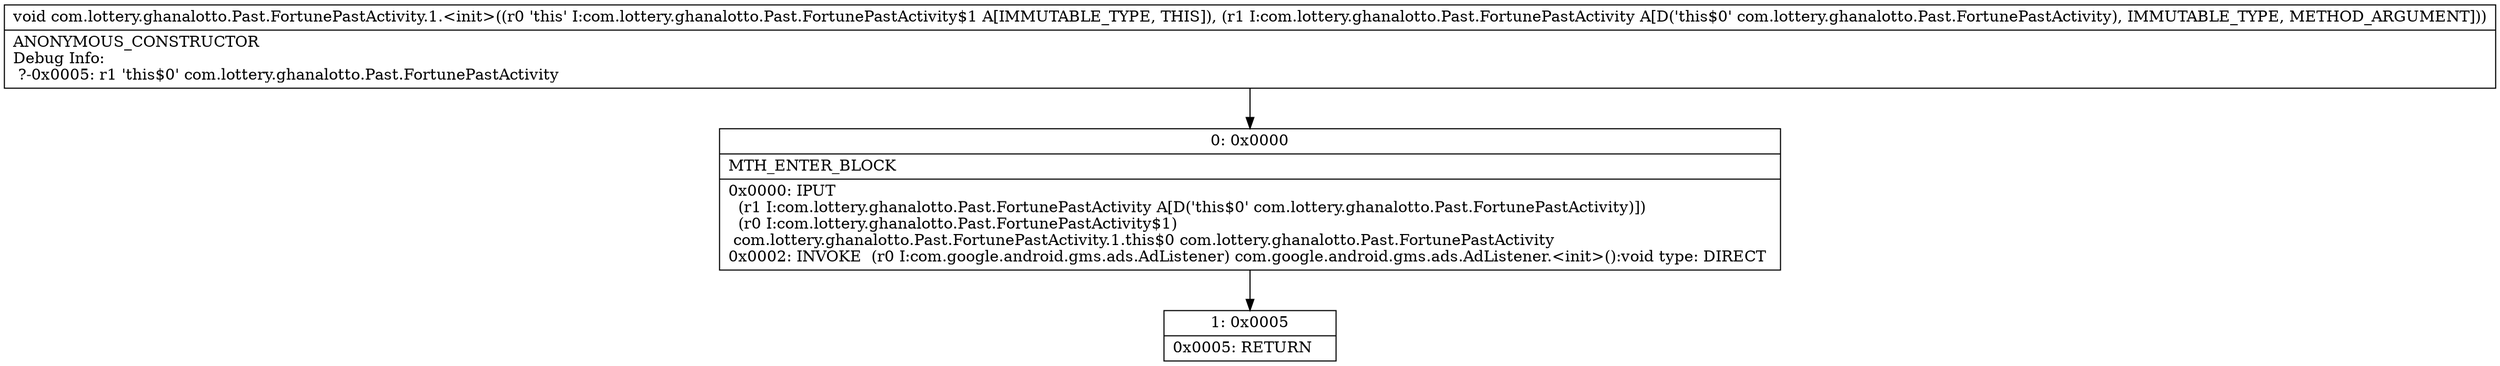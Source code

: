 digraph "CFG forcom.lottery.ghanalotto.Past.FortunePastActivity.1.\<init\>(Lcom\/lottery\/ghanalotto\/Past\/FortunePastActivity;)V" {
Node_0 [shape=record,label="{0\:\ 0x0000|MTH_ENTER_BLOCK\l|0x0000: IPUT  \l  (r1 I:com.lottery.ghanalotto.Past.FortunePastActivity A[D('this$0' com.lottery.ghanalotto.Past.FortunePastActivity)])\l  (r0 I:com.lottery.ghanalotto.Past.FortunePastActivity$1)\l com.lottery.ghanalotto.Past.FortunePastActivity.1.this$0 com.lottery.ghanalotto.Past.FortunePastActivity \l0x0002: INVOKE  (r0 I:com.google.android.gms.ads.AdListener) com.google.android.gms.ads.AdListener.\<init\>():void type: DIRECT \l}"];
Node_1 [shape=record,label="{1\:\ 0x0005|0x0005: RETURN   \l}"];
MethodNode[shape=record,label="{void com.lottery.ghanalotto.Past.FortunePastActivity.1.\<init\>((r0 'this' I:com.lottery.ghanalotto.Past.FortunePastActivity$1 A[IMMUTABLE_TYPE, THIS]), (r1 I:com.lottery.ghanalotto.Past.FortunePastActivity A[D('this$0' com.lottery.ghanalotto.Past.FortunePastActivity), IMMUTABLE_TYPE, METHOD_ARGUMENT]))  | ANONYMOUS_CONSTRUCTOR\lDebug Info:\l  ?\-0x0005: r1 'this$0' com.lottery.ghanalotto.Past.FortunePastActivity\l}"];
MethodNode -> Node_0;
Node_0 -> Node_1;
}

